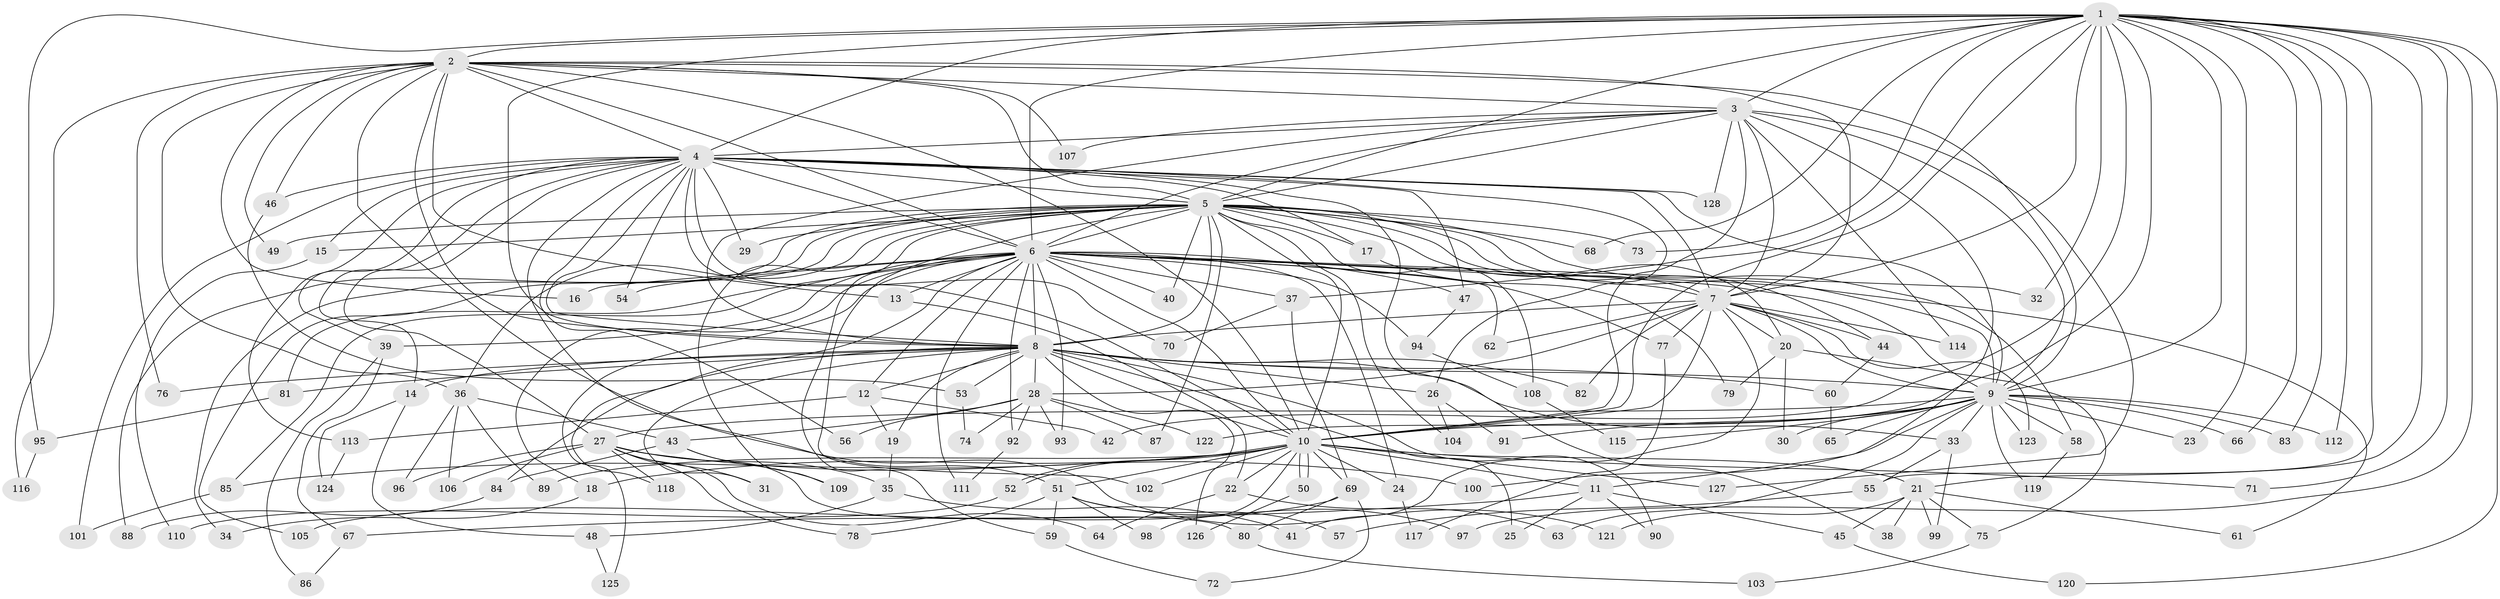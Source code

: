 // coarse degree distribution, {4: 0.07777777777777778, 23: 0.011111111111111112, 3: 0.2777777777777778, 10: 0.022222222222222223, 2: 0.4222222222222222, 5: 0.044444444444444446, 26: 0.011111111111111112, 28: 0.011111111111111112, 9: 0.011111111111111112, 6: 0.03333333333333333, 24: 0.022222222222222223, 15: 0.011111111111111112, 16: 0.011111111111111112, 8: 0.011111111111111112, 22: 0.022222222222222223}
// Generated by graph-tools (version 1.1) at 2025/36/03/04/25 23:36:16]
// undirected, 128 vertices, 281 edges
graph export_dot {
  node [color=gray90,style=filled];
  1;
  2;
  3;
  4;
  5;
  6;
  7;
  8;
  9;
  10;
  11;
  12;
  13;
  14;
  15;
  16;
  17;
  18;
  19;
  20;
  21;
  22;
  23;
  24;
  25;
  26;
  27;
  28;
  29;
  30;
  31;
  32;
  33;
  34;
  35;
  36;
  37;
  38;
  39;
  40;
  41;
  42;
  43;
  44;
  45;
  46;
  47;
  48;
  49;
  50;
  51;
  52;
  53;
  54;
  55;
  56;
  57;
  58;
  59;
  60;
  61;
  62;
  63;
  64;
  65;
  66;
  67;
  68;
  69;
  70;
  71;
  72;
  73;
  74;
  75;
  76;
  77;
  78;
  79;
  80;
  81;
  82;
  83;
  84;
  85;
  86;
  87;
  88;
  89;
  90;
  91;
  92;
  93;
  94;
  95;
  96;
  97;
  98;
  99;
  100;
  101;
  102;
  103;
  104;
  105;
  106;
  107;
  108;
  109;
  110;
  111;
  112;
  113;
  114;
  115;
  116;
  117;
  118;
  119;
  120;
  121;
  122;
  123;
  124;
  125;
  126;
  127;
  128;
  1 -- 2;
  1 -- 3;
  1 -- 4;
  1 -- 5;
  1 -- 6;
  1 -- 7;
  1 -- 8;
  1 -- 9;
  1 -- 10;
  1 -- 21;
  1 -- 23;
  1 -- 32;
  1 -- 37;
  1 -- 42;
  1 -- 55;
  1 -- 66;
  1 -- 68;
  1 -- 71;
  1 -- 73;
  1 -- 83;
  1 -- 95;
  1 -- 97;
  1 -- 112;
  1 -- 120;
  1 -- 122;
  2 -- 3;
  2 -- 4;
  2 -- 5;
  2 -- 6;
  2 -- 7;
  2 -- 8;
  2 -- 9;
  2 -- 10;
  2 -- 13;
  2 -- 16;
  2 -- 36;
  2 -- 46;
  2 -- 49;
  2 -- 76;
  2 -- 107;
  2 -- 116;
  2 -- 121;
  3 -- 4;
  3 -- 5;
  3 -- 6;
  3 -- 7;
  3 -- 8;
  3 -- 9;
  3 -- 10;
  3 -- 11;
  3 -- 107;
  3 -- 114;
  3 -- 127;
  3 -- 128;
  4 -- 5;
  4 -- 6;
  4 -- 7;
  4 -- 8;
  4 -- 9;
  4 -- 10;
  4 -- 14;
  4 -- 15;
  4 -- 17;
  4 -- 26;
  4 -- 27;
  4 -- 29;
  4 -- 38;
  4 -- 39;
  4 -- 46;
  4 -- 47;
  4 -- 51;
  4 -- 54;
  4 -- 56;
  4 -- 70;
  4 -- 101;
  4 -- 113;
  4 -- 128;
  5 -- 6;
  5 -- 7;
  5 -- 8;
  5 -- 9;
  5 -- 10;
  5 -- 15;
  5 -- 17;
  5 -- 20;
  5 -- 29;
  5 -- 34;
  5 -- 36;
  5 -- 40;
  5 -- 44;
  5 -- 49;
  5 -- 58;
  5 -- 59;
  5 -- 68;
  5 -- 73;
  5 -- 87;
  5 -- 88;
  5 -- 102;
  5 -- 104;
  5 -- 105;
  5 -- 108;
  5 -- 109;
  6 -- 7;
  6 -- 8;
  6 -- 9;
  6 -- 10;
  6 -- 12;
  6 -- 13;
  6 -- 16;
  6 -- 18;
  6 -- 24;
  6 -- 32;
  6 -- 37;
  6 -- 39;
  6 -- 40;
  6 -- 47;
  6 -- 54;
  6 -- 61;
  6 -- 62;
  6 -- 77;
  6 -- 81;
  6 -- 85;
  6 -- 92;
  6 -- 93;
  6 -- 94;
  6 -- 111;
  6 -- 118;
  6 -- 125;
  7 -- 8;
  7 -- 9;
  7 -- 10;
  7 -- 20;
  7 -- 28;
  7 -- 41;
  7 -- 44;
  7 -- 62;
  7 -- 77;
  7 -- 82;
  7 -- 114;
  7 -- 123;
  8 -- 9;
  8 -- 10;
  8 -- 12;
  8 -- 14;
  8 -- 19;
  8 -- 25;
  8 -- 26;
  8 -- 28;
  8 -- 31;
  8 -- 33;
  8 -- 53;
  8 -- 60;
  8 -- 76;
  8 -- 81;
  8 -- 82;
  8 -- 84;
  8 -- 90;
  8 -- 126;
  9 -- 10;
  9 -- 23;
  9 -- 27;
  9 -- 30;
  9 -- 33;
  9 -- 58;
  9 -- 63;
  9 -- 65;
  9 -- 66;
  9 -- 83;
  9 -- 91;
  9 -- 100;
  9 -- 112;
  9 -- 115;
  9 -- 119;
  9 -- 123;
  10 -- 11;
  10 -- 18;
  10 -- 21;
  10 -- 22;
  10 -- 24;
  10 -- 50;
  10 -- 50;
  10 -- 51;
  10 -- 52;
  10 -- 52;
  10 -- 69;
  10 -- 71;
  10 -- 85;
  10 -- 89;
  10 -- 98;
  10 -- 102;
  10 -- 127;
  11 -- 25;
  11 -- 45;
  11 -- 67;
  11 -- 90;
  12 -- 19;
  12 -- 42;
  12 -- 113;
  13 -- 22;
  14 -- 48;
  14 -- 124;
  15 -- 110;
  17 -- 79;
  18 -- 34;
  19 -- 35;
  20 -- 30;
  20 -- 75;
  20 -- 79;
  21 -- 38;
  21 -- 45;
  21 -- 61;
  21 -- 75;
  21 -- 99;
  21 -- 121;
  22 -- 63;
  22 -- 64;
  24 -- 117;
  26 -- 91;
  26 -- 104;
  27 -- 31;
  27 -- 35;
  27 -- 64;
  27 -- 78;
  27 -- 96;
  27 -- 100;
  27 -- 106;
  27 -- 118;
  28 -- 43;
  28 -- 56;
  28 -- 74;
  28 -- 87;
  28 -- 92;
  28 -- 93;
  28 -- 122;
  33 -- 55;
  33 -- 99;
  35 -- 41;
  35 -- 48;
  36 -- 43;
  36 -- 89;
  36 -- 96;
  36 -- 106;
  37 -- 69;
  37 -- 70;
  39 -- 67;
  39 -- 86;
  43 -- 80;
  43 -- 84;
  43 -- 109;
  44 -- 60;
  45 -- 120;
  46 -- 53;
  47 -- 94;
  48 -- 125;
  50 -- 126;
  51 -- 57;
  51 -- 59;
  51 -- 78;
  51 -- 97;
  51 -- 98;
  52 -- 110;
  53 -- 74;
  55 -- 57;
  58 -- 119;
  59 -- 72;
  60 -- 65;
  67 -- 86;
  69 -- 72;
  69 -- 80;
  69 -- 105;
  75 -- 103;
  77 -- 117;
  80 -- 103;
  81 -- 95;
  84 -- 88;
  85 -- 101;
  92 -- 111;
  94 -- 108;
  95 -- 116;
  108 -- 115;
  113 -- 124;
}
